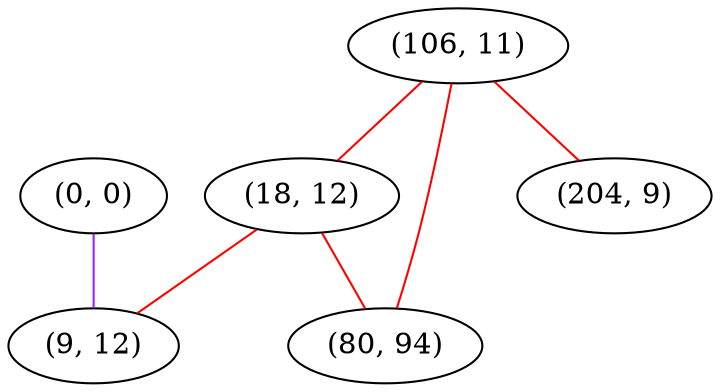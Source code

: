 graph "" {
"(0, 0)";
"(106, 11)";
"(18, 12)";
"(80, 94)";
"(204, 9)";
"(9, 12)";
"(0, 0)" -- "(9, 12)"  [color=purple, key=0, weight=4];
"(106, 11)" -- "(80, 94)"  [color=red, key=0, weight=1];
"(106, 11)" -- "(204, 9)"  [color=red, key=0, weight=1];
"(106, 11)" -- "(18, 12)"  [color=red, key=0, weight=1];
"(18, 12)" -- "(80, 94)"  [color=red, key=0, weight=1];
"(18, 12)" -- "(9, 12)"  [color=red, key=0, weight=1];
}
